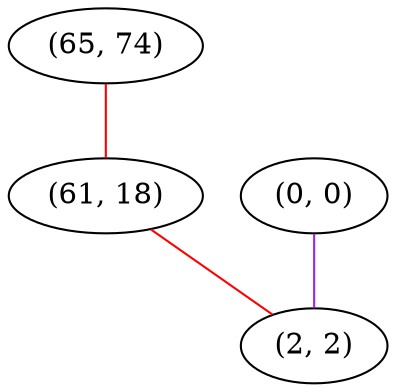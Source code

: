 graph "" {
"(65, 74)";
"(0, 0)";
"(61, 18)";
"(2, 2)";
"(65, 74)" -- "(61, 18)"  [color=red, key=0, weight=1];
"(0, 0)" -- "(2, 2)"  [color=purple, key=0, weight=4];
"(61, 18)" -- "(2, 2)"  [color=red, key=0, weight=1];
}
